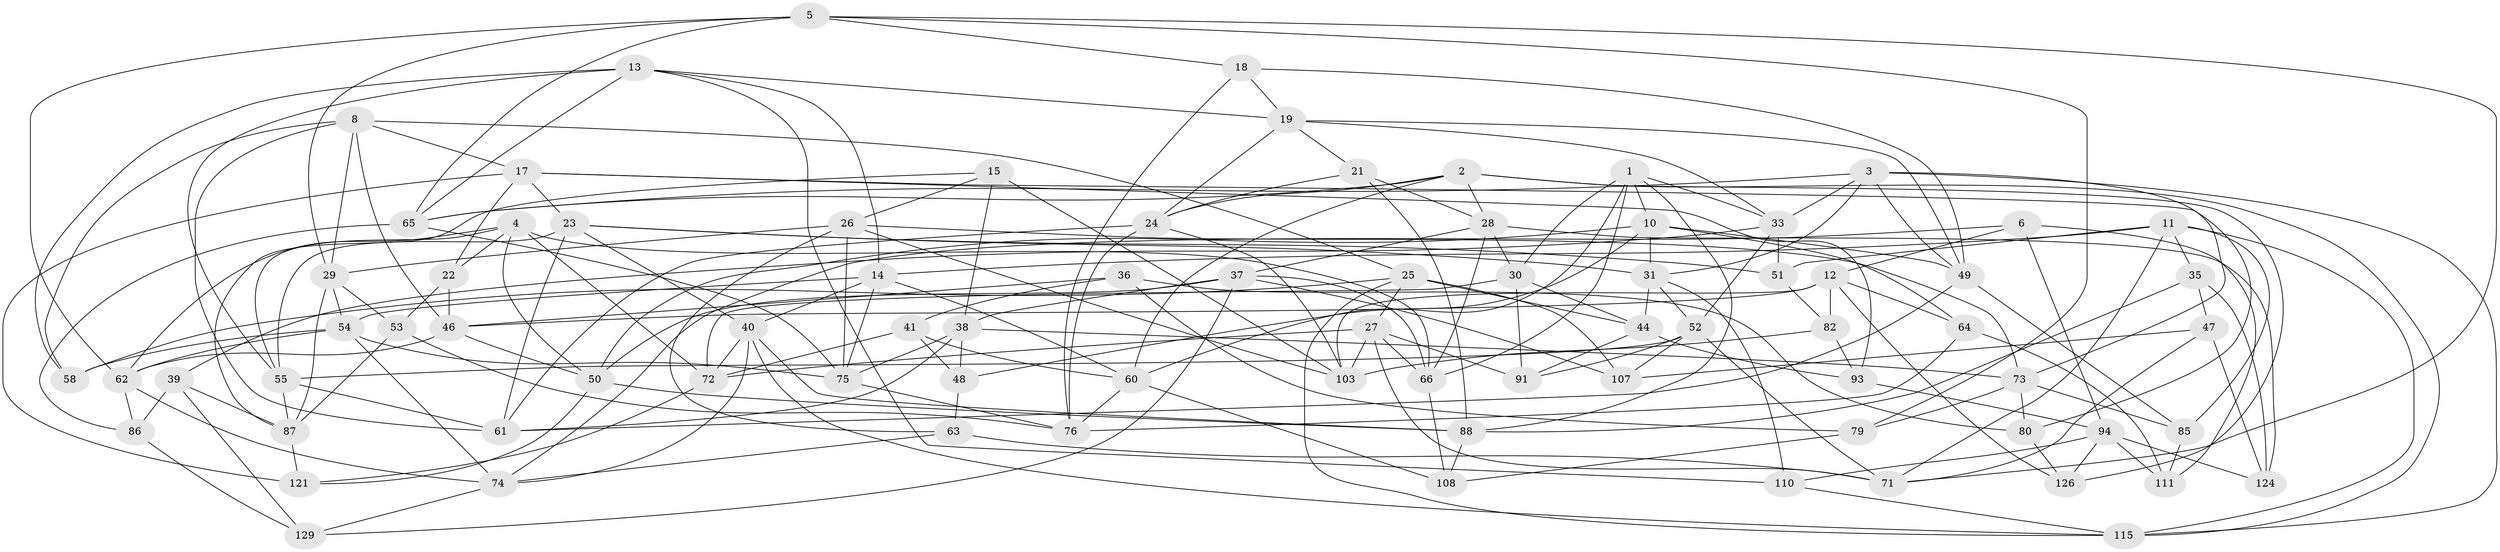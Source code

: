 // original degree distribution, {4: 1.0}
// Generated by graph-tools (version 1.1) at 2025/42/03/06/25 10:42:22]
// undirected, 80 vertices, 208 edges
graph export_dot {
graph [start="1"]
  node [color=gray90,style=filled];
  1 [super="+32"];
  2 [super="+34"];
  3 [super="+9"];
  4 [super="+59"];
  5 [super="+7"];
  6;
  8 [super="+45"];
  10 [super="+42"];
  11 [super="+56"];
  12 [super="+112"];
  13 [super="+117"];
  14 [super="+16"];
  15;
  17 [super="+83"];
  18;
  19 [super="+20"];
  21;
  22;
  23 [super="+84"];
  24 [super="+57"];
  25 [super="+78"];
  26 [super="+77"];
  27 [super="+81"];
  28 [super="+106"];
  29 [super="+96"];
  30 [super="+104"];
  31 [super="+95"];
  33 [super="+43"];
  35;
  36;
  37 [super="+98"];
  38 [super="+101"];
  39;
  40 [super="+67"];
  41;
  44 [super="+97"];
  46 [super="+92"];
  47;
  48;
  49 [super="+123"];
  50 [super="+113"];
  51;
  52 [super="+125"];
  53;
  54 [super="+69"];
  55 [super="+100"];
  58;
  60 [super="+119"];
  61 [super="+90"];
  62 [super="+118"];
  63;
  64;
  65 [super="+70"];
  66 [super="+68"];
  71 [super="+102"];
  72 [super="+109"];
  73 [super="+122"];
  74 [super="+114"];
  75 [super="+120"];
  76 [super="+99"];
  79;
  80;
  82;
  85;
  86;
  87 [super="+89"];
  88 [super="+127"];
  91;
  93;
  94 [super="+128"];
  103 [super="+105"];
  107;
  108;
  110;
  111;
  115 [super="+116"];
  121;
  124;
  126;
  129;
  1 -- 66;
  1 -- 60;
  1 -- 33;
  1 -- 88;
  1 -- 30;
  1 -- 10;
  2 -- 126;
  2 -- 60;
  2 -- 115;
  2 -- 24;
  2 -- 65;
  2 -- 28;
  3 -- 49;
  3 -- 31;
  3 -- 73;
  3 -- 115;
  3 -- 33;
  3 -- 65;
  4 -- 55;
  4 -- 72;
  4 -- 62;
  4 -- 50;
  4 -- 22;
  4 -- 66;
  5 -- 79;
  5 -- 29;
  5 -- 71;
  5 -- 65;
  5 -- 18;
  5 -- 62;
  6 -- 111;
  6 -- 12;
  6 -- 94;
  6 -- 74;
  8 -- 46;
  8 -- 61;
  8 -- 17;
  8 -- 25;
  8 -- 58;
  8 -- 29;
  10 -- 64;
  10 -- 49;
  10 -- 31;
  10 -- 48;
  10 -- 50;
  11 -- 35;
  11 -- 14;
  11 -- 115;
  11 -- 51;
  11 -- 85;
  11 -- 71;
  12 -- 46;
  12 -- 126;
  12 -- 64;
  12 -- 82;
  12 -- 103;
  13 -- 110;
  13 -- 55;
  13 -- 19;
  13 -- 65;
  13 -- 58;
  13 -- 14;
  14 -- 40;
  14 -- 60;
  14 -- 75;
  14 -- 54;
  15 -- 26;
  15 -- 87;
  15 -- 38;
  15 -- 103;
  17 -- 23;
  17 -- 80;
  17 -- 22;
  17 -- 93;
  17 -- 121;
  18 -- 19;
  18 -- 49;
  18 -- 76;
  19 -- 24;
  19 -- 33;
  19 -- 49;
  19 -- 21;
  21 -- 88;
  21 -- 24;
  21 -- 28;
  22 -- 53;
  22 -- 46;
  23 -- 61;
  23 -- 55;
  23 -- 40;
  23 -- 51;
  23 -- 31;
  24 -- 76;
  24 -- 103;
  24 -- 61;
  25 -- 107;
  25 -- 58;
  25 -- 115;
  25 -- 27;
  25 -- 44;
  26 -- 75;
  26 -- 103;
  26 -- 73;
  26 -- 29;
  26 -- 63;
  27 -- 66;
  27 -- 72;
  27 -- 91;
  27 -- 71;
  27 -- 103;
  28 -- 124;
  28 -- 30;
  28 -- 37;
  28 -- 66;
  29 -- 53;
  29 -- 87;
  29 -- 54;
  30 -- 91;
  30 -- 44 [weight=2];
  30 -- 72;
  31 -- 110;
  31 -- 44;
  31 -- 52;
  33 -- 51;
  33 -- 39;
  33 -- 52;
  35 -- 124;
  35 -- 47;
  35 -- 88;
  36 -- 80;
  36 -- 79;
  36 -- 41;
  36 -- 46;
  37 -- 50;
  37 -- 129;
  37 -- 107;
  37 -- 38;
  37 -- 66;
  38 -- 48;
  38 -- 73;
  38 -- 61;
  38 -- 75;
  39 -- 87;
  39 -- 86;
  39 -- 129;
  40 -- 88;
  40 -- 115;
  40 -- 74;
  40 -- 72;
  41 -- 48;
  41 -- 60;
  41 -- 72;
  44 -- 91;
  44 -- 93;
  46 -- 50;
  46 -- 62;
  47 -- 107;
  47 -- 124;
  47 -- 71;
  48 -- 63;
  49 -- 61;
  49 -- 85;
  50 -- 121;
  50 -- 88;
  51 -- 82;
  52 -- 55;
  52 -- 91;
  52 -- 107;
  52 -- 71;
  53 -- 87;
  53 -- 76;
  54 -- 62;
  54 -- 58;
  54 -- 74;
  54 -- 75;
  55 -- 87;
  55 -- 61;
  60 -- 108;
  60 -- 76;
  62 -- 74;
  62 -- 86;
  63 -- 74;
  63 -- 71;
  64 -- 111;
  64 -- 76;
  65 -- 86;
  65 -- 75;
  66 -- 108;
  72 -- 121;
  73 -- 79;
  73 -- 85;
  73 -- 80;
  74 -- 129;
  75 -- 76;
  79 -- 108;
  80 -- 126;
  82 -- 93;
  82 -- 103;
  85 -- 111;
  86 -- 129;
  87 -- 121;
  88 -- 108;
  93 -- 94;
  94 -- 110;
  94 -- 111;
  94 -- 126;
  94 -- 124;
  110 -- 115;
}

